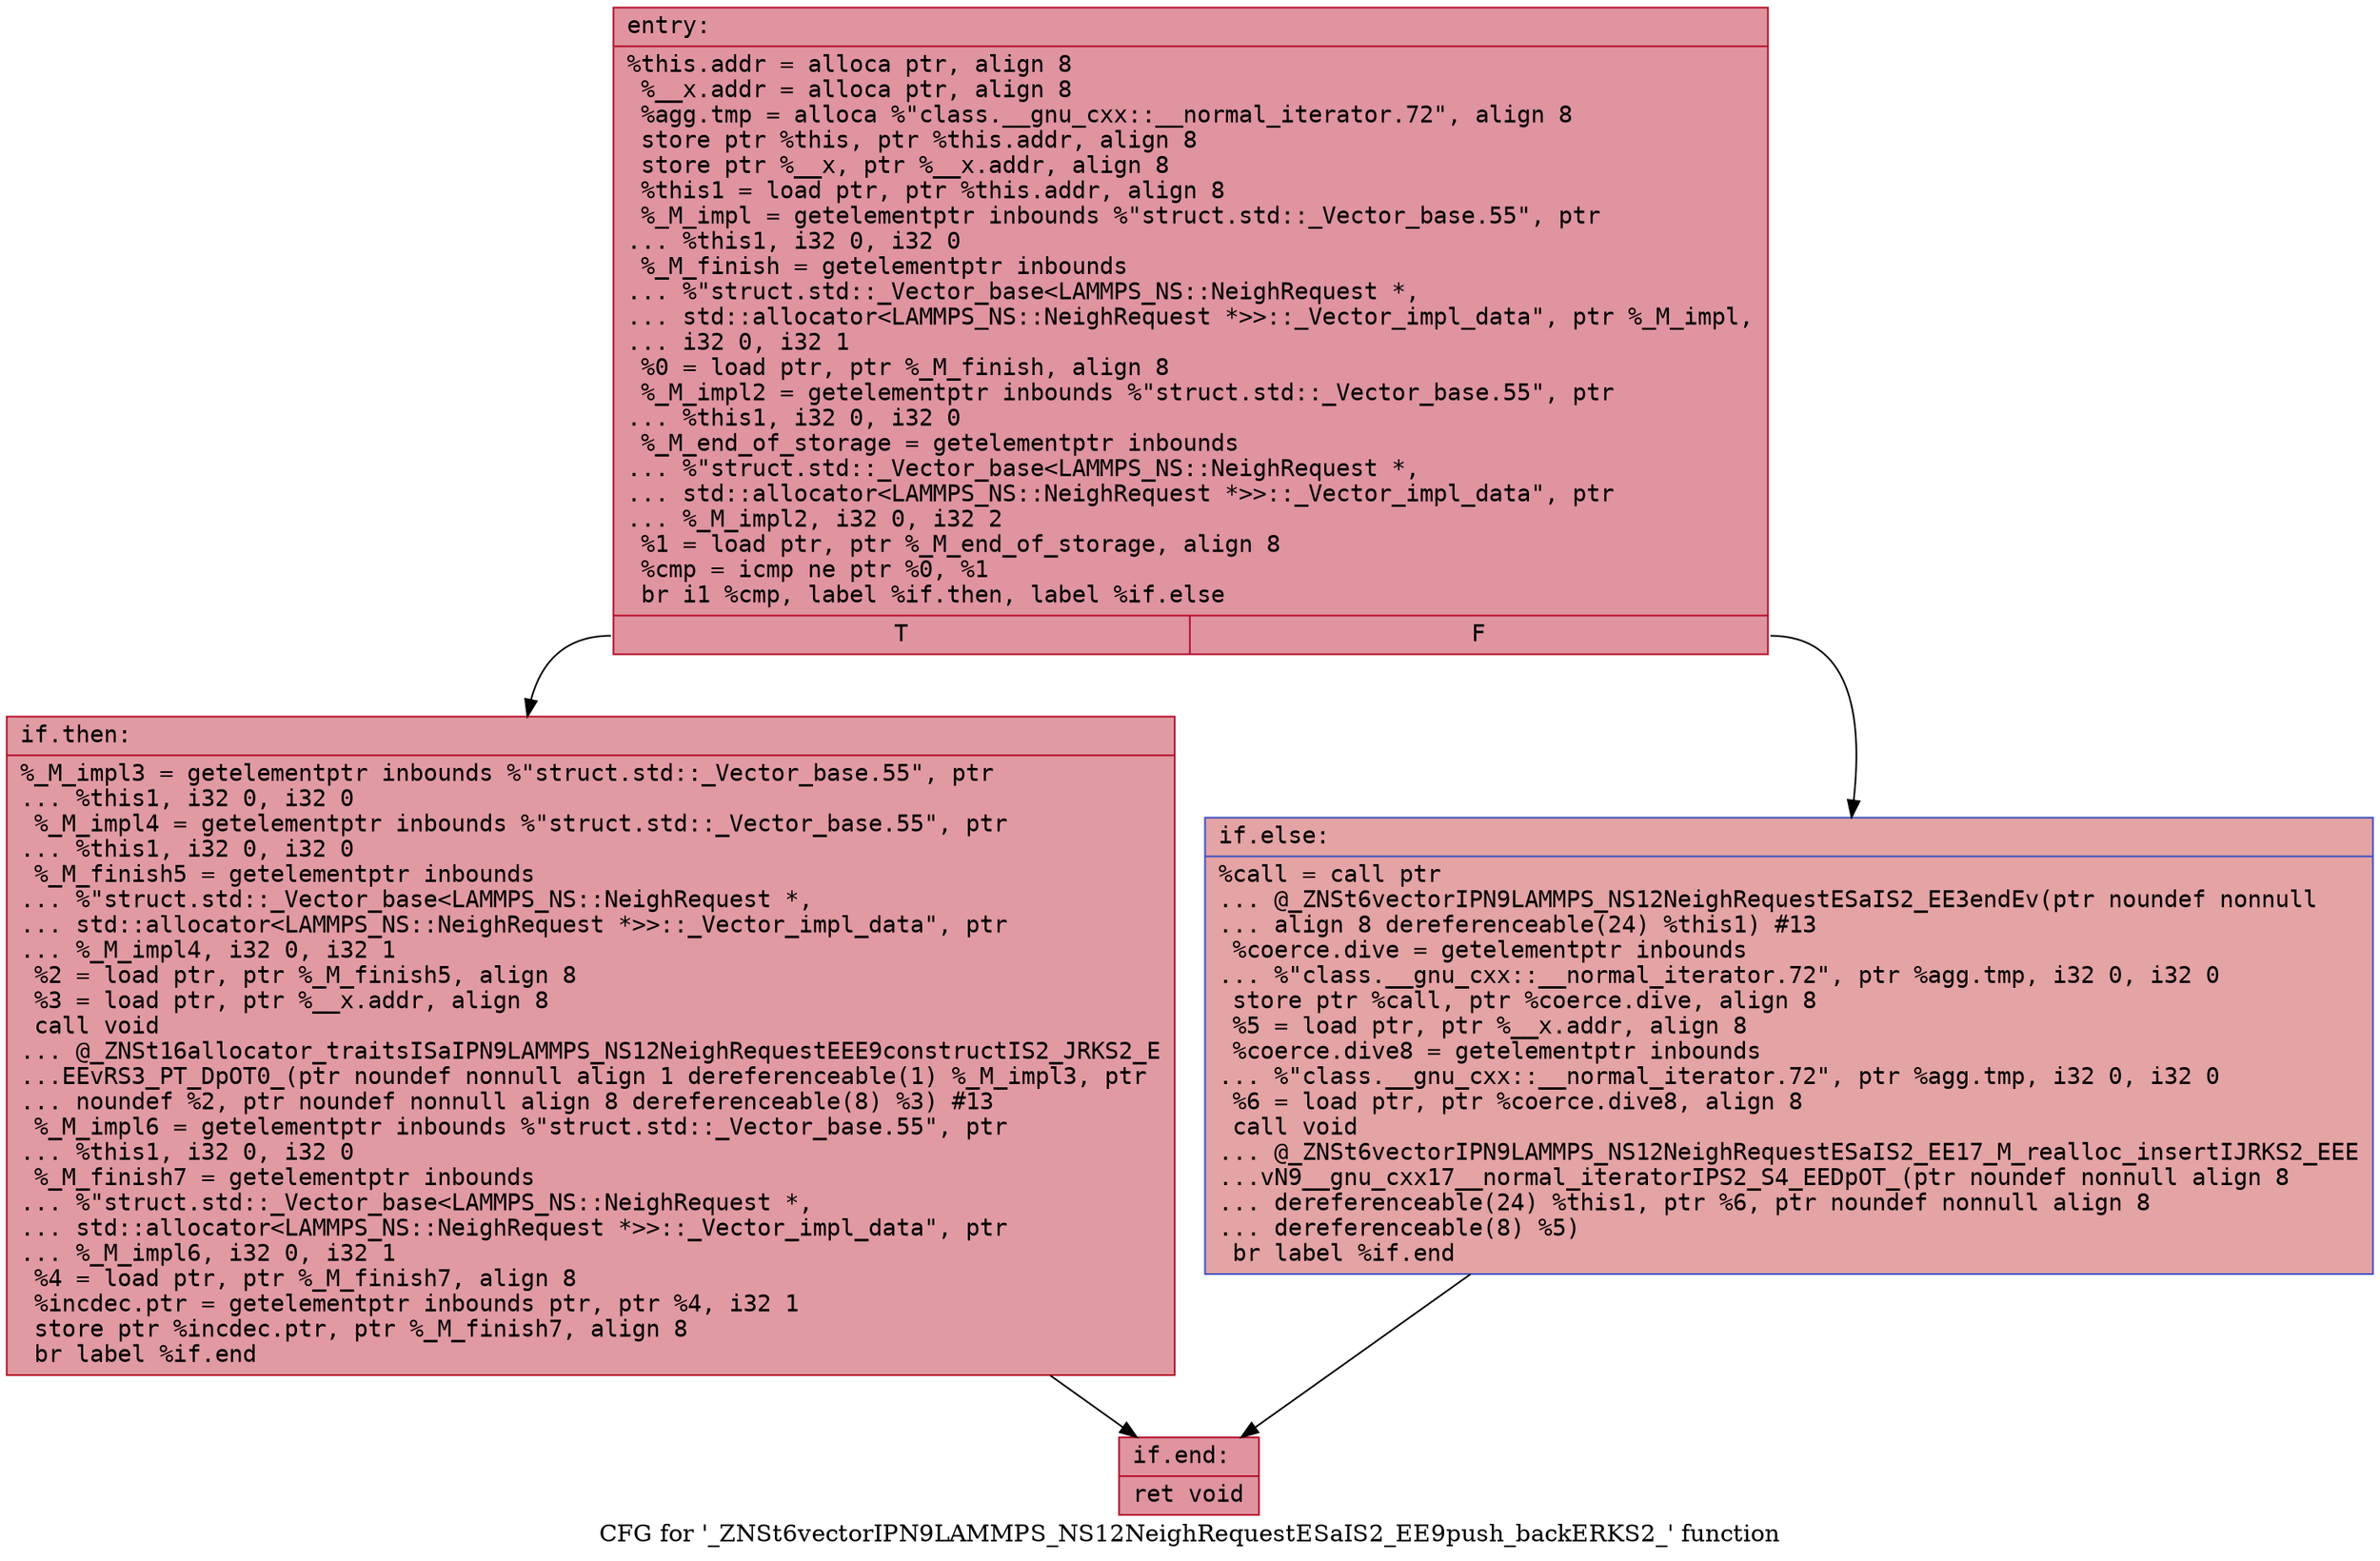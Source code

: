 digraph "CFG for '_ZNSt6vectorIPN9LAMMPS_NS12NeighRequestESaIS2_EE9push_backERKS2_' function" {
	label="CFG for '_ZNSt6vectorIPN9LAMMPS_NS12NeighRequestESaIS2_EE9push_backERKS2_' function";

	Node0x5563be005270 [shape=record,color="#b70d28ff", style=filled, fillcolor="#b70d2870" fontname="Courier",label="{entry:\l|  %this.addr = alloca ptr, align 8\l  %__x.addr = alloca ptr, align 8\l  %agg.tmp = alloca %\"class.__gnu_cxx::__normal_iterator.72\", align 8\l  store ptr %this, ptr %this.addr, align 8\l  store ptr %__x, ptr %__x.addr, align 8\l  %this1 = load ptr, ptr %this.addr, align 8\l  %_M_impl = getelementptr inbounds %\"struct.std::_Vector_base.55\", ptr\l... %this1, i32 0, i32 0\l  %_M_finish = getelementptr inbounds\l... %\"struct.std::_Vector_base\<LAMMPS_NS::NeighRequest *,\l... std::allocator\<LAMMPS_NS::NeighRequest *\>\>::_Vector_impl_data\", ptr %_M_impl,\l... i32 0, i32 1\l  %0 = load ptr, ptr %_M_finish, align 8\l  %_M_impl2 = getelementptr inbounds %\"struct.std::_Vector_base.55\", ptr\l... %this1, i32 0, i32 0\l  %_M_end_of_storage = getelementptr inbounds\l... %\"struct.std::_Vector_base\<LAMMPS_NS::NeighRequest *,\l... std::allocator\<LAMMPS_NS::NeighRequest *\>\>::_Vector_impl_data\", ptr\l... %_M_impl2, i32 0, i32 2\l  %1 = load ptr, ptr %_M_end_of_storage, align 8\l  %cmp = icmp ne ptr %0, %1\l  br i1 %cmp, label %if.then, label %if.else\l|{<s0>T|<s1>F}}"];
	Node0x5563be005270:s0 -> Node0x5563be0052c0[tooltip="entry -> if.then\nProbability 62.50%" ];
	Node0x5563be005270:s1 -> Node0x5563be005410[tooltip="entry -> if.else\nProbability 37.50%" ];
	Node0x5563be0052c0 [shape=record,color="#b70d28ff", style=filled, fillcolor="#bb1b2c70" fontname="Courier",label="{if.then:\l|  %_M_impl3 = getelementptr inbounds %\"struct.std::_Vector_base.55\", ptr\l... %this1, i32 0, i32 0\l  %_M_impl4 = getelementptr inbounds %\"struct.std::_Vector_base.55\", ptr\l... %this1, i32 0, i32 0\l  %_M_finish5 = getelementptr inbounds\l... %\"struct.std::_Vector_base\<LAMMPS_NS::NeighRequest *,\l... std::allocator\<LAMMPS_NS::NeighRequest *\>\>::_Vector_impl_data\", ptr\l... %_M_impl4, i32 0, i32 1\l  %2 = load ptr, ptr %_M_finish5, align 8\l  %3 = load ptr, ptr %__x.addr, align 8\l  call void\l... @_ZNSt16allocator_traitsISaIPN9LAMMPS_NS12NeighRequestEEE9constructIS2_JRKS2_E\l...EEvRS3_PT_DpOT0_(ptr noundef nonnull align 1 dereferenceable(1) %_M_impl3, ptr\l... noundef %2, ptr noundef nonnull align 8 dereferenceable(8) %3) #13\l  %_M_impl6 = getelementptr inbounds %\"struct.std::_Vector_base.55\", ptr\l... %this1, i32 0, i32 0\l  %_M_finish7 = getelementptr inbounds\l... %\"struct.std::_Vector_base\<LAMMPS_NS::NeighRequest *,\l... std::allocator\<LAMMPS_NS::NeighRequest *\>\>::_Vector_impl_data\", ptr\l... %_M_impl6, i32 0, i32 1\l  %4 = load ptr, ptr %_M_finish7, align 8\l  %incdec.ptr = getelementptr inbounds ptr, ptr %4, i32 1\l  store ptr %incdec.ptr, ptr %_M_finish7, align 8\l  br label %if.end\l}"];
	Node0x5563be0052c0 -> Node0x5563be006980[tooltip="if.then -> if.end\nProbability 100.00%" ];
	Node0x5563be005410 [shape=record,color="#3d50c3ff", style=filled, fillcolor="#c32e3170" fontname="Courier",label="{if.else:\l|  %call = call ptr\l... @_ZNSt6vectorIPN9LAMMPS_NS12NeighRequestESaIS2_EE3endEv(ptr noundef nonnull\l... align 8 dereferenceable(24) %this1) #13\l  %coerce.dive = getelementptr inbounds\l... %\"class.__gnu_cxx::__normal_iterator.72\", ptr %agg.tmp, i32 0, i32 0\l  store ptr %call, ptr %coerce.dive, align 8\l  %5 = load ptr, ptr %__x.addr, align 8\l  %coerce.dive8 = getelementptr inbounds\l... %\"class.__gnu_cxx::__normal_iterator.72\", ptr %agg.tmp, i32 0, i32 0\l  %6 = load ptr, ptr %coerce.dive8, align 8\l  call void\l... @_ZNSt6vectorIPN9LAMMPS_NS12NeighRequestESaIS2_EE17_M_realloc_insertIJRKS2_EEE\l...vN9__gnu_cxx17__normal_iteratorIPS2_S4_EEDpOT_(ptr noundef nonnull align 8\l... dereferenceable(24) %this1, ptr %6, ptr noundef nonnull align 8\l... dereferenceable(8) %5)\l  br label %if.end\l}"];
	Node0x5563be005410 -> Node0x5563be006980[tooltip="if.else -> if.end\nProbability 100.00%" ];
	Node0x5563be006980 [shape=record,color="#b70d28ff", style=filled, fillcolor="#b70d2870" fontname="Courier",label="{if.end:\l|  ret void\l}"];
}

